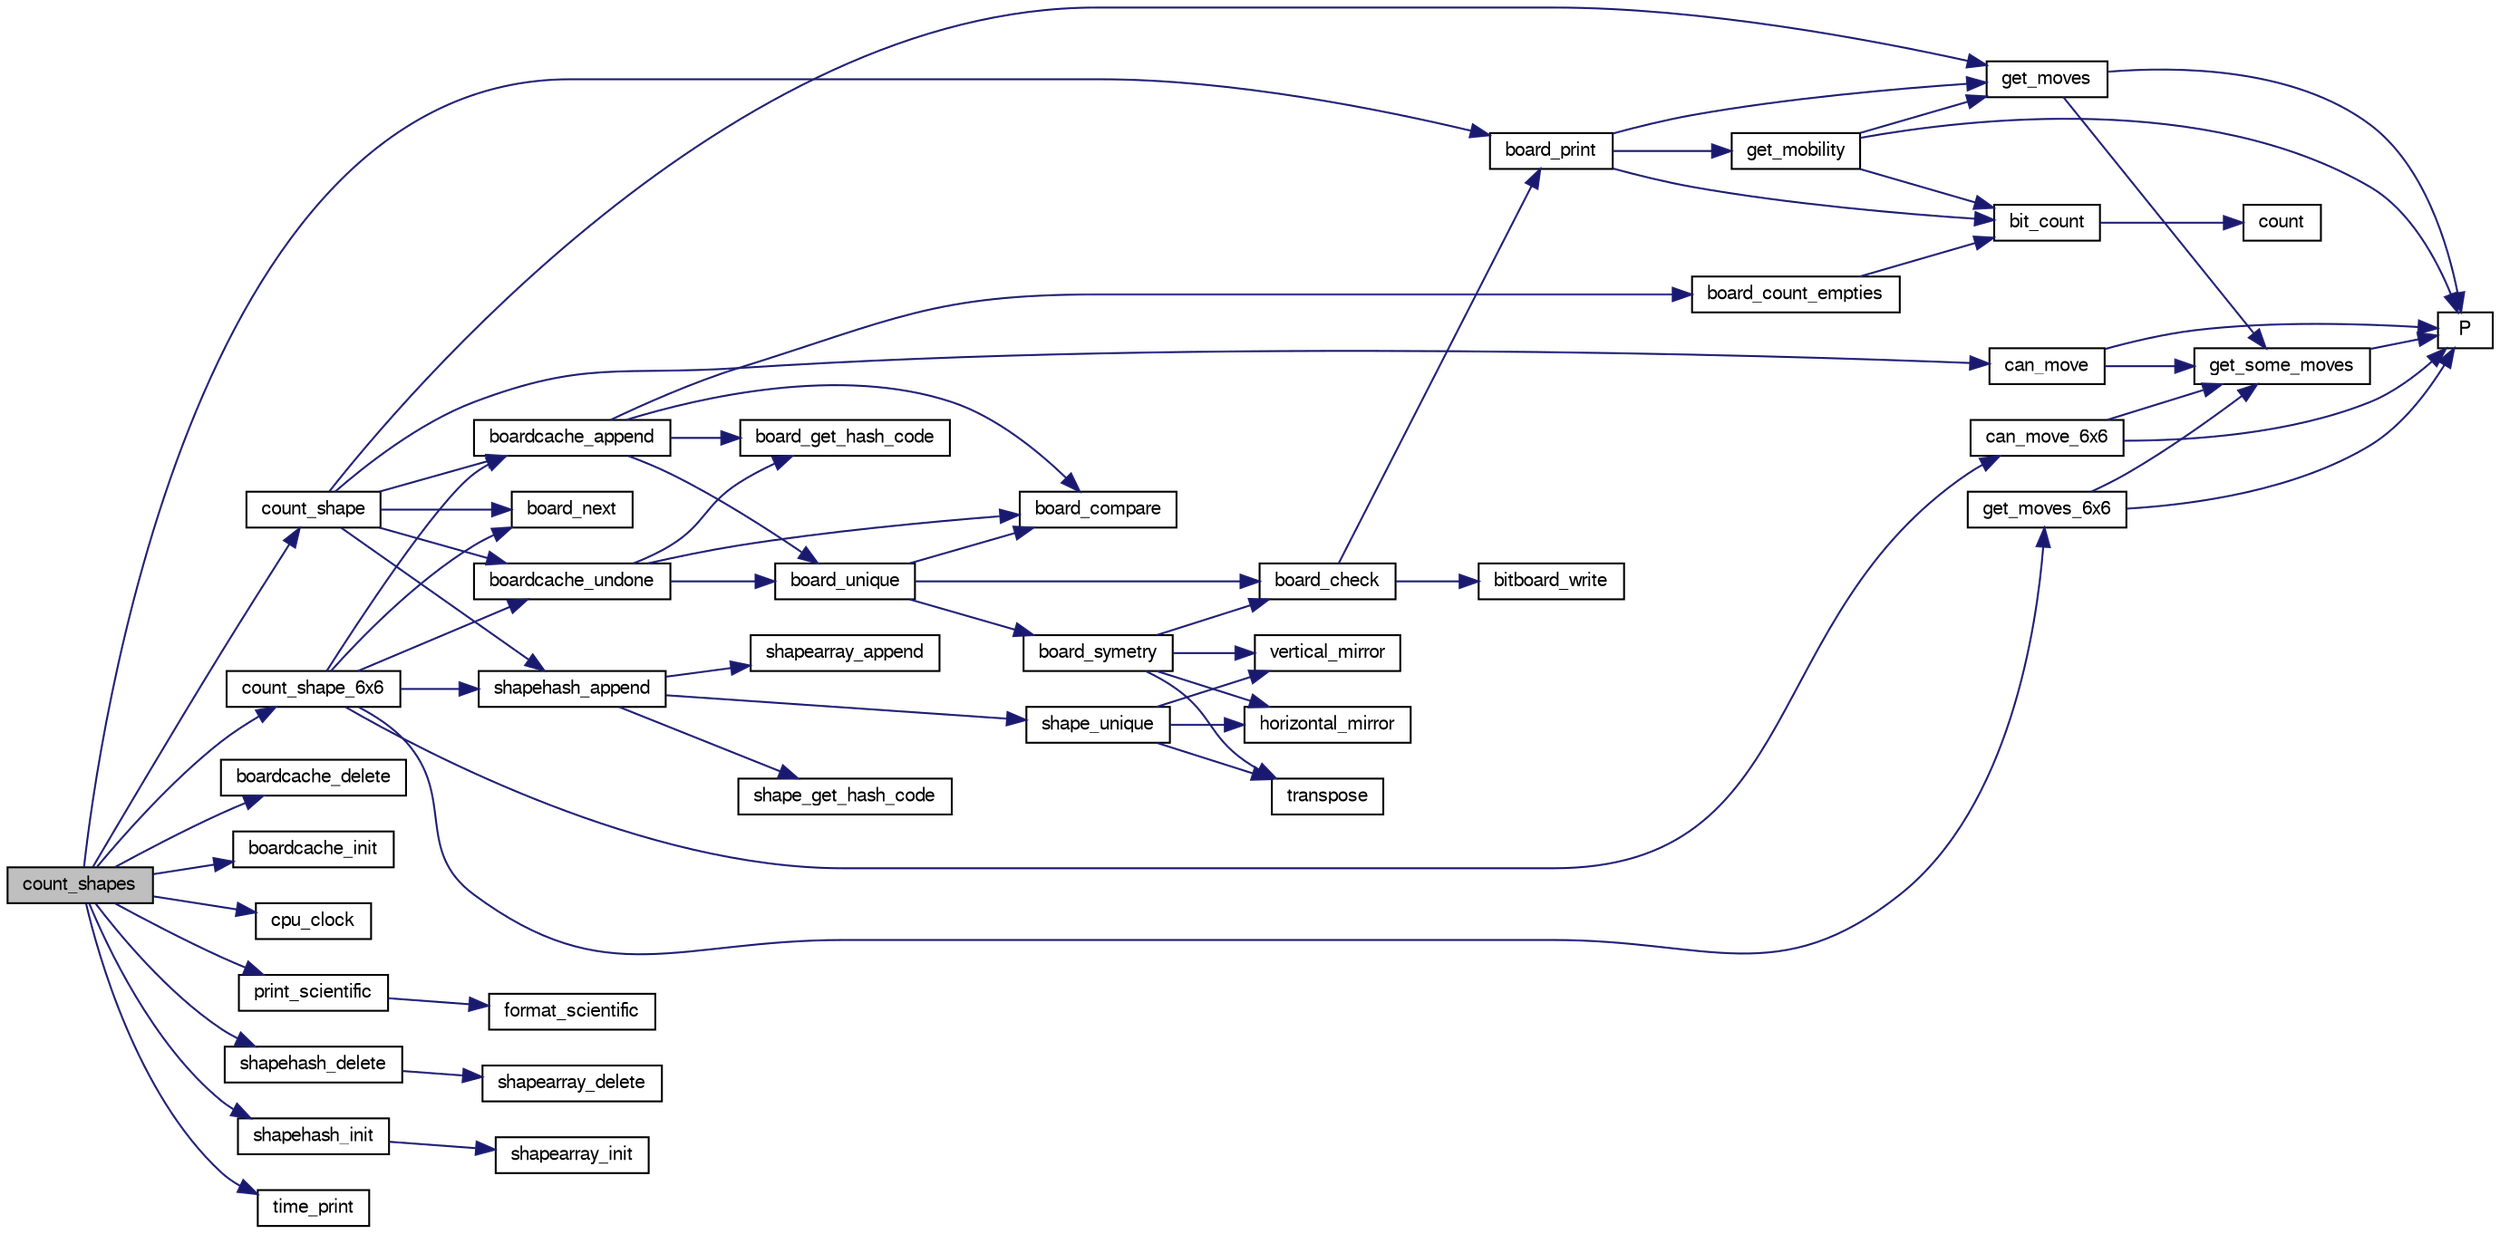 digraph "count_shapes"
{
 // LATEX_PDF_SIZE
  bgcolor="transparent";
  edge [fontname="FreeSans",fontsize="10",labelfontname="FreeSans",labelfontsize="10"];
  node [fontname="FreeSans",fontsize="10",shape=record];
  rankdir="LR";
  Node1 [label="count_shapes",height=0.2,width=0.4,color="black", fillcolor="grey75", style="filled", fontcolor="black",tooltip="Count shapes."];
  Node1 -> Node2 [color="midnightblue",fontsize="10",style="solid",fontname="FreeSans"];
  Node2 [label="board_print",height=0.2,width=0.4,color="black",URL="$board_8c.html#a27ccb92684d9e7194eeb3bc34311ad55",tooltip="Print out the board."];
  Node2 -> Node3 [color="midnightblue",fontsize="10",style="solid",fontname="FreeSans"];
  Node3 [label="bit_count",height=0.2,width=0.4,color="black",URL="$bit_8c.html#a830fec0a90989da1f1900ff609b92167",tooltip="Count the number of bits set to one in an unsigned long long."];
  Node3 -> Node4 [color="midnightblue",fontsize="10",style="solid",fontname="FreeSans"];
  Node4 [label="count",height=0.2,width=0.4,color="black",URL="$generate__flip_8c.html#a1a1d6a2cdbded5c35040f6555e948770",tooltip=" "];
  Node2 -> Node5 [color="midnightblue",fontsize="10",style="solid",fontname="FreeSans"];
  Node5 [label="get_mobility",height=0.2,width=0.4,color="black",URL="$board_8c.html#a7509639c4e49c56fe83b3d978580ed42",tooltip="Count legal moves."];
  Node5 -> Node3 [color="midnightblue",fontsize="10",style="solid",fontname="FreeSans"];
  Node5 -> Node6 [color="midnightblue",fontsize="10",style="solid",fontname="FreeSans"];
  Node6 [label="get_moves",height=0.2,width=0.4,color="black",URL="$board_8c.html#a7610dc936a6aea22b3c5e162f722a7a1",tooltip="Get legal moves."];
  Node6 -> Node7 [color="midnightblue",fontsize="10",style="solid",fontname="FreeSans"];
  Node7 [label="get_some_moves",height=0.2,width=0.4,color="black",URL="$board_8c.html#a5db071e3e4d26a0b7d6425bb6333dd7f",tooltip="Get a part of the moves."];
  Node7 -> Node8 [color="midnightblue",fontsize="10",style="solid",fontname="FreeSans"];
  Node8 [label="P",height=0.2,width=0.4,color="black",URL="$generate__flip_8c.html#a11481f01e169aee1117c83a352c22222",tooltip=" "];
  Node6 -> Node8 [color="midnightblue",fontsize="10",style="solid",fontname="FreeSans"];
  Node5 -> Node8 [color="midnightblue",fontsize="10",style="solid",fontname="FreeSans"];
  Node2 -> Node6 [color="midnightblue",fontsize="10",style="solid",fontname="FreeSans"];
  Node1 -> Node9 [color="midnightblue",fontsize="10",style="solid",fontname="FreeSans"];
  Node9 [label="boardcache_delete",height=0.2,width=0.4,color="black",URL="$perft_8c.html#a09fdcfcabd79619f7f1dafdcab04a683",tooltip="Free the hash table."];
  Node1 -> Node10 [color="midnightblue",fontsize="10",style="solid",fontname="FreeSans"];
  Node10 [label="boardcache_init",height=0.2,width=0.4,color="black",URL="$perft_8c.html#a875f66834622a8a125905e4ac3e4f185",tooltip="Initialisation of the hash table."];
  Node1 -> Node11 [color="midnightblue",fontsize="10",style="solid",fontname="FreeSans"];
  Node11 [label="count_shape",height=0.2,width=0.4,color="black",URL="$perft_8c.html#ac407862f89888ec121363c7dd9a391ee",tooltip="Recursively count shapes."];
  Node11 -> Node12 [color="midnightblue",fontsize="10",style="solid",fontname="FreeSans"];
  Node12 [label="board_next",height=0.2,width=0.4,color="black",URL="$board_8c.html#aa02d38e320edf6b9d695e2b1eed6c85f",tooltip="Compute a board resulting of a move played on a previous board."];
  Node11 -> Node13 [color="midnightblue",fontsize="10",style="solid",fontname="FreeSans"];
  Node13 [label="boardcache_append",height=0.2,width=0.4,color="black",URL="$perft_8c.html#ab89d904b22937c99cb208063ab0e80b1",tooltip=" "];
  Node13 -> Node14 [color="midnightblue",fontsize="10",style="solid",fontname="FreeSans"];
  Node14 [label="board_compare",height=0.2,width=0.4,color="black",URL="$board_8c.html#a491a2e6d66c4c479a913292594db7b01",tooltip="Compare two board."];
  Node13 -> Node15 [color="midnightblue",fontsize="10",style="solid",fontname="FreeSans"];
  Node15 [label="board_count_empties",height=0.2,width=0.4,color="black",URL="$board_8c.html#a35de0f1560f069cd442105c319df2c15",tooltip="Check if the game is over."];
  Node15 -> Node3 [color="midnightblue",fontsize="10",style="solid",fontname="FreeSans"];
  Node13 -> Node16 [color="midnightblue",fontsize="10",style="solid",fontname="FreeSans"];
  Node16 [label="board_get_hash_code",height=0.2,width=0.4,color="black",URL="$board_8c.html#a0e6cff6e714bcb714e2b9b2d7b9fbec6",tooltip="Compute a hash code."];
  Node13 -> Node17 [color="midnightblue",fontsize="10",style="solid",fontname="FreeSans"];
  Node17 [label="board_unique",height=0.2,width=0.4,color="black",URL="$board_8c.html#a66911c3a003f5fb27a87503b5bb04f6d",tooltip="unique board"];
  Node17 -> Node18 [color="midnightblue",fontsize="10",style="solid",fontname="FreeSans"];
  Node18 [label="board_check",height=0.2,width=0.4,color="black",URL="$board_8c.html#a849436f17b60e89ed91f8e5013ed9d04",tooltip="Check board consistency."];
  Node18 -> Node19 [color="midnightblue",fontsize="10",style="solid",fontname="FreeSans"];
  Node19 [label="bitboard_write",height=0.2,width=0.4,color="black",URL="$bit_8c.html#a519b18f67de9b8edbd98f687a13b45f5",tooltip="Print an unsigned long long as a board."];
  Node18 -> Node2 [color="midnightblue",fontsize="10",style="solid",fontname="FreeSans"];
  Node17 -> Node14 [color="midnightblue",fontsize="10",style="solid",fontname="FreeSans"];
  Node17 -> Node20 [color="midnightblue",fontsize="10",style="solid",fontname="FreeSans"];
  Node20 [label="board_symetry",height=0.2,width=0.4,color="black",URL="$board_8c.html#aefe9a86ea799322c9c9da6255ebb9d29",tooltip="symetric board"];
  Node20 -> Node18 [color="midnightblue",fontsize="10",style="solid",fontname="FreeSans"];
  Node20 -> Node21 [color="midnightblue",fontsize="10",style="solid",fontname="FreeSans"];
  Node21 [label="horizontal_mirror",height=0.2,width=0.4,color="black",URL="$bit_8c.html#a7826d84dcc6e19830bf93448eee22f4c",tooltip="Mirror the unsigned long long (exchange the line 1 - 8, 2 - 7, 3 - 6 & 4 - 5)."];
  Node20 -> Node22 [color="midnightblue",fontsize="10",style="solid",fontname="FreeSans"];
  Node22 [label="transpose",height=0.2,width=0.4,color="black",URL="$bit_8c.html#a62b47100450786b2738045b2f8aeebb3",tooltip="Transpose the unsigned long long (symetry % A1-H8 diagonal)."];
  Node20 -> Node23 [color="midnightblue",fontsize="10",style="solid",fontname="FreeSans"];
  Node23 [label="vertical_mirror",height=0.2,width=0.4,color="black",URL="$bit_8c.html#a896c459f1b772f5f4da4e72a0953330b",tooltip="Mirror the unsigned long long (exchange the lines A - H, B - G, C - F & D - E.)."];
  Node11 -> Node24 [color="midnightblue",fontsize="10",style="solid",fontname="FreeSans"];
  Node24 [label="boardcache_undone",height=0.2,width=0.4,color="black",URL="$perft_8c.html#a5b192fc464ce0ce293410aae2c75a9c7",tooltip="Append a shape to the hash table."];
  Node24 -> Node14 [color="midnightblue",fontsize="10",style="solid",fontname="FreeSans"];
  Node24 -> Node16 [color="midnightblue",fontsize="10",style="solid",fontname="FreeSans"];
  Node24 -> Node17 [color="midnightblue",fontsize="10",style="solid",fontname="FreeSans"];
  Node11 -> Node25 [color="midnightblue",fontsize="10",style="solid",fontname="FreeSans"];
  Node25 [label="can_move",height=0.2,width=0.4,color="black",URL="$board_8c.html#ae1a532d6eaa0e55357d0f4b9cd659b88",tooltip="Check if a player can move."];
  Node25 -> Node7 [color="midnightblue",fontsize="10",style="solid",fontname="FreeSans"];
  Node25 -> Node8 [color="midnightblue",fontsize="10",style="solid",fontname="FreeSans"];
  Node11 -> Node6 [color="midnightblue",fontsize="10",style="solid",fontname="FreeSans"];
  Node11 -> Node26 [color="midnightblue",fontsize="10",style="solid",fontname="FreeSans"];
  Node26 [label="shapehash_append",height=0.2,width=0.4,color="black",URL="$perft_8c.html#aa9ccb76452b0e66397a5945782126ba8",tooltip="Append a shape to the hash table."];
  Node26 -> Node27 [color="midnightblue",fontsize="10",style="solid",fontname="FreeSans"];
  Node27 [label="shape_get_hash_code",height=0.2,width=0.4,color="black",URL="$perft_8c.html#af14ba86d0c8c1c9596b884822b81f50c",tooltip="Compute a hash code."];
  Node26 -> Node28 [color="midnightblue",fontsize="10",style="solid",fontname="FreeSans"];
  Node28 [label="shape_unique",height=0.2,width=0.4,color="black",URL="$perft_8c.html#a3d95b352f91770d4eeb0330f57716103",tooltip="unique shape."];
  Node28 -> Node21 [color="midnightblue",fontsize="10",style="solid",fontname="FreeSans"];
  Node28 -> Node22 [color="midnightblue",fontsize="10",style="solid",fontname="FreeSans"];
  Node28 -> Node23 [color="midnightblue",fontsize="10",style="solid",fontname="FreeSans"];
  Node26 -> Node29 [color="midnightblue",fontsize="10",style="solid",fontname="FreeSans"];
  Node29 [label="shapearray_append",height=0.2,width=0.4,color="black",URL="$perft_8c.html#ad3aedea4b4ff00a6000d6a431f649c6e",tooltip="Append a shape into the array."];
  Node1 -> Node30 [color="midnightblue",fontsize="10",style="solid",fontname="FreeSans"];
  Node30 [label="count_shape_6x6",height=0.2,width=0.4,color="black",URL="$perft_8c.html#a5dce5b6d1c1a8586cce0ce9e16e6b833",tooltip="Recursively count shapes."];
  Node30 -> Node12 [color="midnightblue",fontsize="10",style="solid",fontname="FreeSans"];
  Node30 -> Node13 [color="midnightblue",fontsize="10",style="solid",fontname="FreeSans"];
  Node30 -> Node24 [color="midnightblue",fontsize="10",style="solid",fontname="FreeSans"];
  Node30 -> Node31 [color="midnightblue",fontsize="10",style="solid",fontname="FreeSans"];
  Node31 [label="can_move_6x6",height=0.2,width=0.4,color="black",URL="$board_8c.html#a82ed6624c3e68b23f28e835ac2337209",tooltip="Check if a player can move."];
  Node31 -> Node7 [color="midnightblue",fontsize="10",style="solid",fontname="FreeSans"];
  Node31 -> Node8 [color="midnightblue",fontsize="10",style="solid",fontname="FreeSans"];
  Node30 -> Node32 [color="midnightblue",fontsize="10",style="solid",fontname="FreeSans"];
  Node32 [label="get_moves_6x6",height=0.2,width=0.4,color="black",URL="$board_8c.html#a3bcafca084fdf2842b7a02d1d8f9513b",tooltip="Get legal moves on a 6x6 board."];
  Node32 -> Node7 [color="midnightblue",fontsize="10",style="solid",fontname="FreeSans"];
  Node32 -> Node8 [color="midnightblue",fontsize="10",style="solid",fontname="FreeSans"];
  Node30 -> Node26 [color="midnightblue",fontsize="10",style="solid",fontname="FreeSans"];
  Node1 -> Node33 [color="midnightblue",fontsize="10",style="solid",fontname="FreeSans"];
  Node33 [label="cpu_clock",height=0.2,width=0.4,color="black",URL="$util_8h.html#a476050b74be66b76cf5d30c89a837798",tooltip=" "];
  Node1 -> Node34 [color="midnightblue",fontsize="10",style="solid",fontname="FreeSans"];
  Node34 [label="print_scientific",height=0.2,width=0.4,color="black",URL="$util_8c.html#a392ea4fada6b6568e2bdd57f3cd0dd01",tooltip="Print a value with a unit."];
  Node34 -> Node35 [color="midnightblue",fontsize="10",style="solid",fontname="FreeSans"];
  Node35 [label="format_scientific",height=0.2,width=0.4,color="black",URL="$util_8c.html#aca38ff7870723c58be824ba5865abd03",tooltip="Format a value with a unit."];
  Node1 -> Node36 [color="midnightblue",fontsize="10",style="solid",fontname="FreeSans"];
  Node36 [label="shapehash_delete",height=0.2,width=0.4,color="black",URL="$perft_8c.html#a6faf6f18c1c8996e53f764a90bb7f71d",tooltip="Free the hash table."];
  Node36 -> Node37 [color="midnightblue",fontsize="10",style="solid",fontname="FreeSans"];
  Node37 [label="shapearray_delete",height=0.2,width=0.4,color="black",URL="$perft_8c.html#aea58f74c9d8bf3a380fed5c903acf76a",tooltip="array supression."];
  Node1 -> Node38 [color="midnightblue",fontsize="10",style="solid",fontname="FreeSans"];
  Node38 [label="shapehash_init",height=0.2,width=0.4,color="black",URL="$perft_8c.html#ad096a3973633b85be65c85eb83ddd64b",tooltip="Initialisation of the hash table."];
  Node38 -> Node39 [color="midnightblue",fontsize="10",style="solid",fontname="FreeSans"];
  Node39 [label="shapearray_init",height=0.2,width=0.4,color="black",URL="$perft_8c.html#ae5093f269e33421f41b9d51868488e04",tooltip="array initialisation."];
  Node1 -> Node40 [color="midnightblue",fontsize="10",style="solid",fontname="FreeSans"];
  Node40 [label="time_print",height=0.2,width=0.4,color="black",URL="$util_8c.html#a0379cb7b898e08489b0dcda99430ef96",tooltip="Print time as \"D:HH:MM:SS.CC\"."];
}
